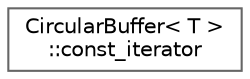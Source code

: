digraph "Graphical Class Hierarchy"
{
 // LATEX_PDF_SIZE
  bgcolor="transparent";
  edge [fontname=Helvetica,fontsize=10,labelfontname=Helvetica,labelfontsize=10];
  node [fontname=Helvetica,fontsize=10,shape=box,height=0.2,width=0.4];
  rankdir="LR";
  Node0 [id="Node000000",label="CircularBuffer\< T \>\l::const_iterator",height=0.2,width=0.4,color="grey40", fillcolor="white", style="filled",URL="$classFoam_1_1CircularBuffer_1_1const__iterator.html",tooltip=" "];
}
